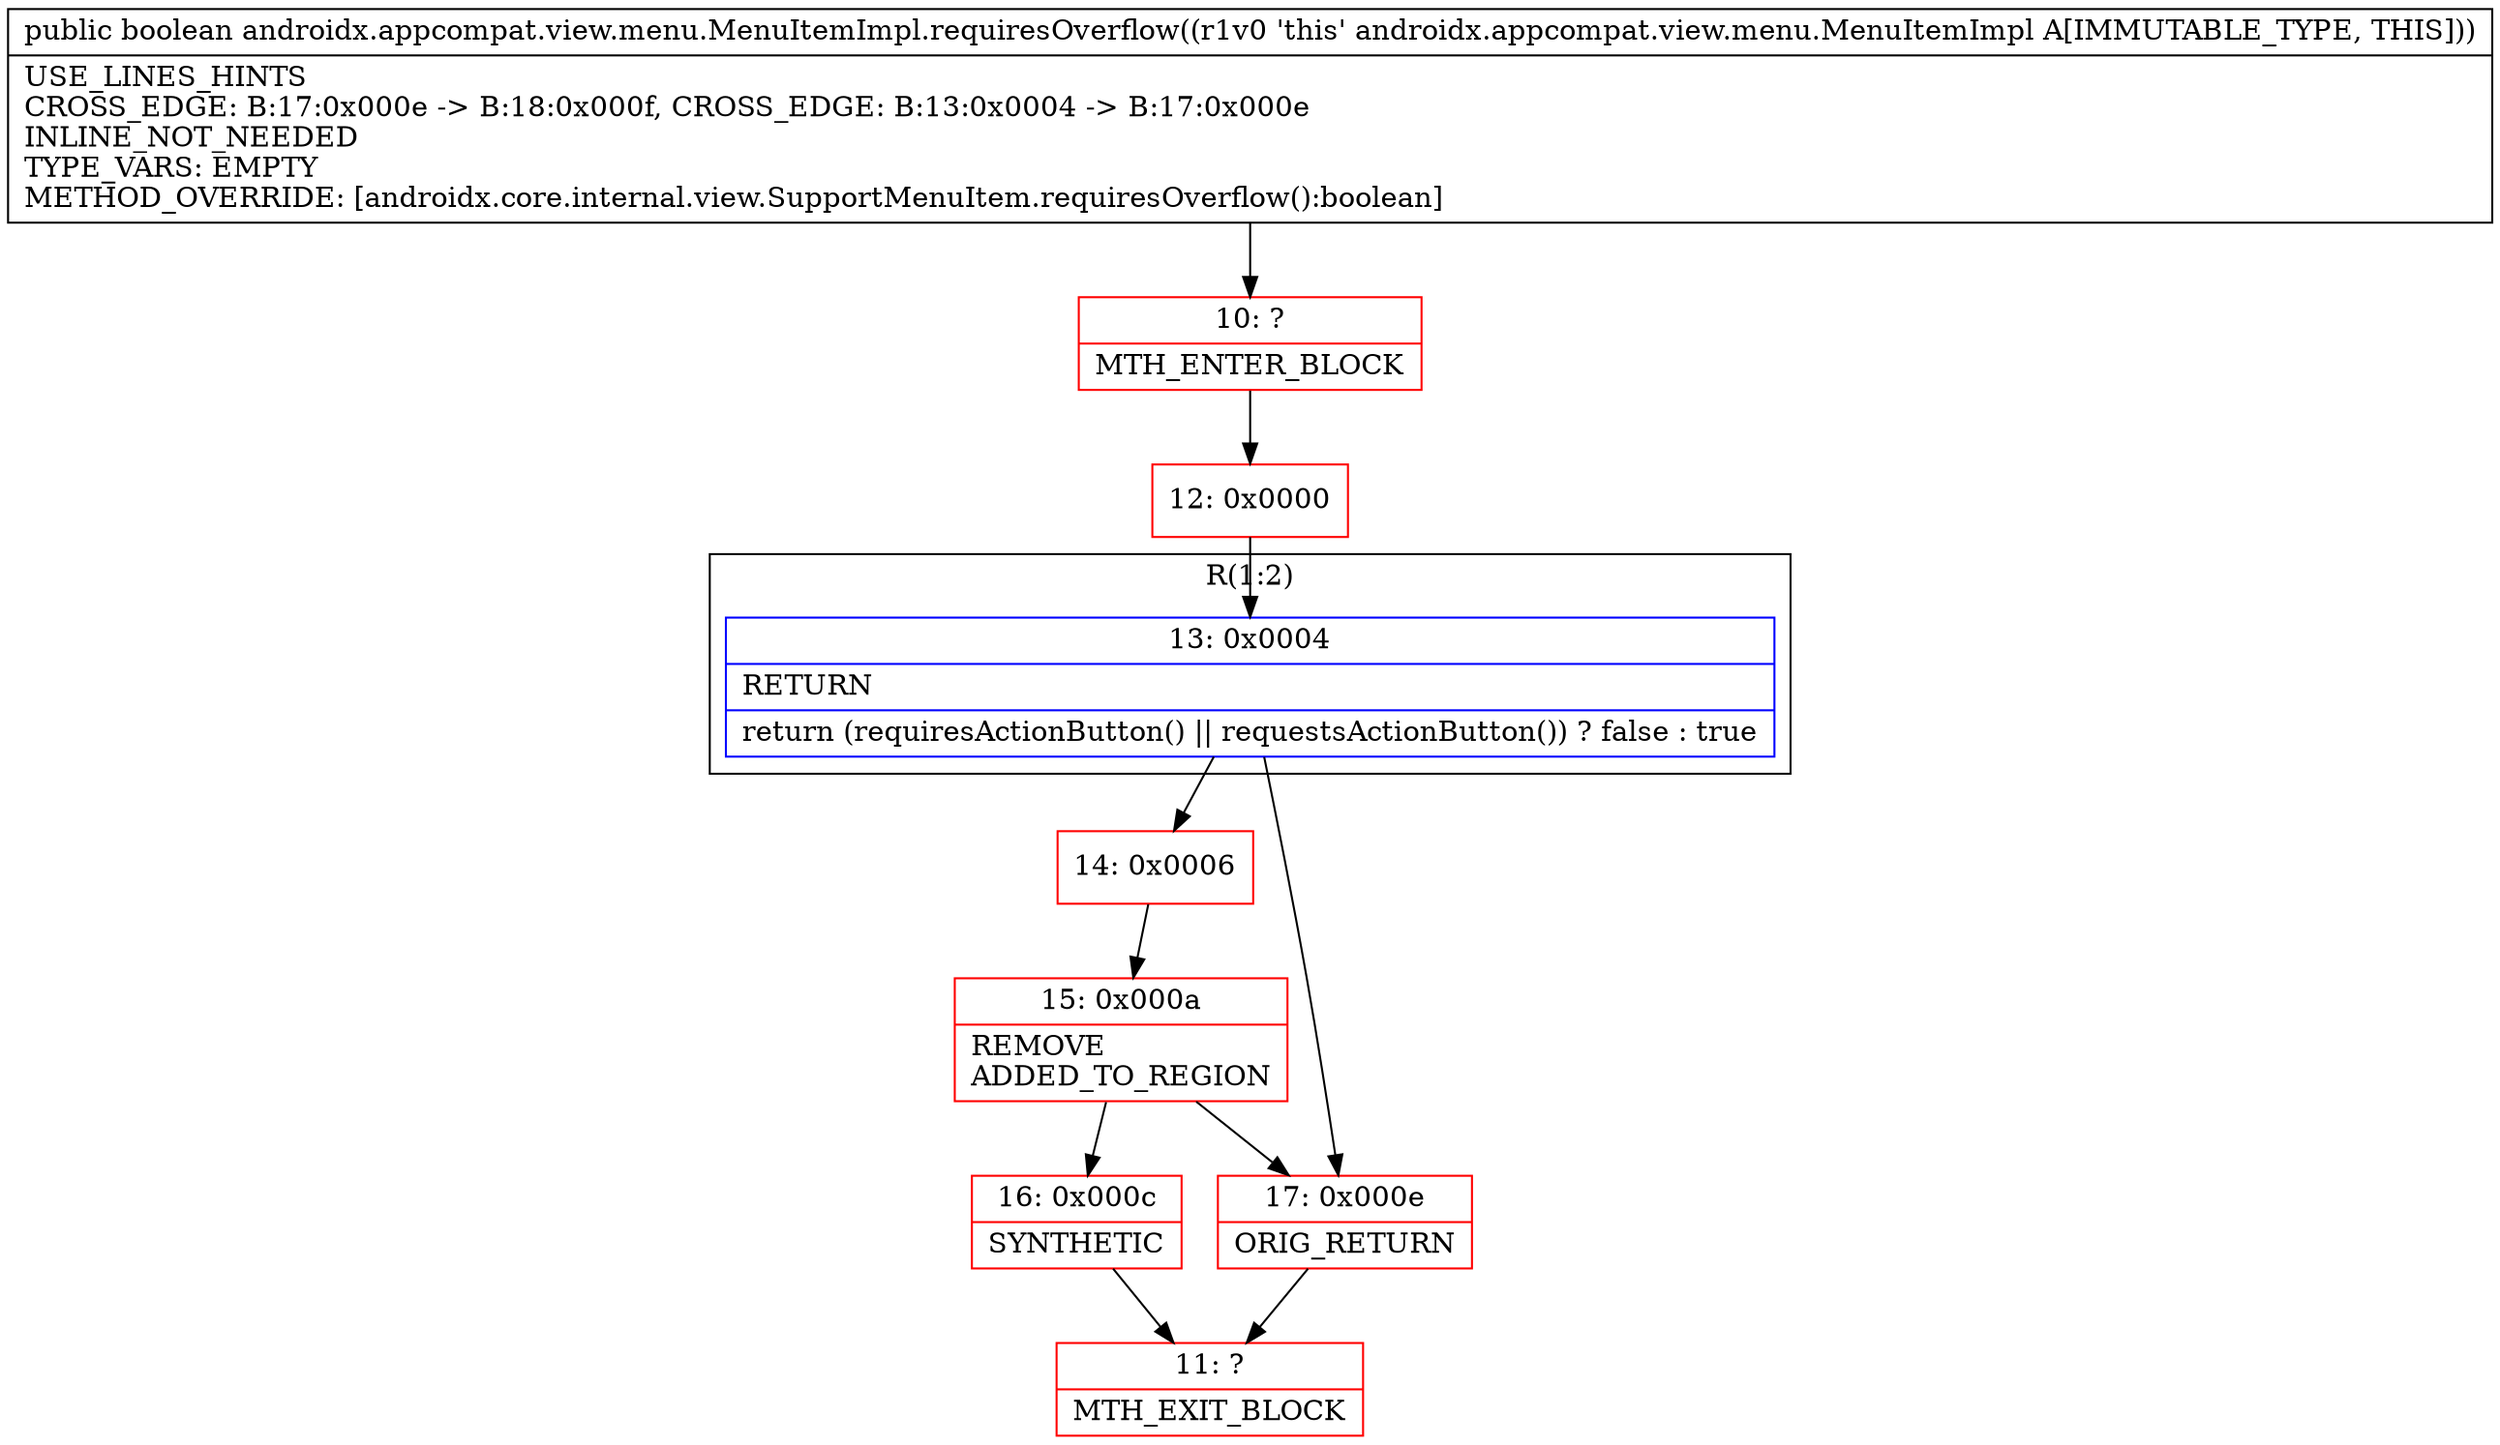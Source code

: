 digraph "CFG forandroidx.appcompat.view.menu.MenuItemImpl.requiresOverflow()Z" {
subgraph cluster_Region_666282087 {
label = "R(1:2)";
node [shape=record,color=blue];
Node_13 [shape=record,label="{13\:\ 0x0004|RETURN\l|return (requiresActionButton() \|\| requestsActionButton()) ? false : true\l}"];
}
Node_10 [shape=record,color=red,label="{10\:\ ?|MTH_ENTER_BLOCK\l}"];
Node_12 [shape=record,color=red,label="{12\:\ 0x0000}"];
Node_14 [shape=record,color=red,label="{14\:\ 0x0006}"];
Node_15 [shape=record,color=red,label="{15\:\ 0x000a|REMOVE\lADDED_TO_REGION\l}"];
Node_16 [shape=record,color=red,label="{16\:\ 0x000c|SYNTHETIC\l}"];
Node_11 [shape=record,color=red,label="{11\:\ ?|MTH_EXIT_BLOCK\l}"];
Node_17 [shape=record,color=red,label="{17\:\ 0x000e|ORIG_RETURN\l}"];
MethodNode[shape=record,label="{public boolean androidx.appcompat.view.menu.MenuItemImpl.requiresOverflow((r1v0 'this' androidx.appcompat.view.menu.MenuItemImpl A[IMMUTABLE_TYPE, THIS]))  | USE_LINES_HINTS\lCROSS_EDGE: B:17:0x000e \-\> B:18:0x000f, CROSS_EDGE: B:13:0x0004 \-\> B:17:0x000e\lINLINE_NOT_NEEDED\lTYPE_VARS: EMPTY\lMETHOD_OVERRIDE: [androidx.core.internal.view.SupportMenuItem.requiresOverflow():boolean]\l}"];
MethodNode -> Node_10;Node_13 -> Node_14;
Node_13 -> Node_17;
Node_10 -> Node_12;
Node_12 -> Node_13;
Node_14 -> Node_15;
Node_15 -> Node_16;
Node_15 -> Node_17;
Node_16 -> Node_11;
Node_17 -> Node_11;
}

